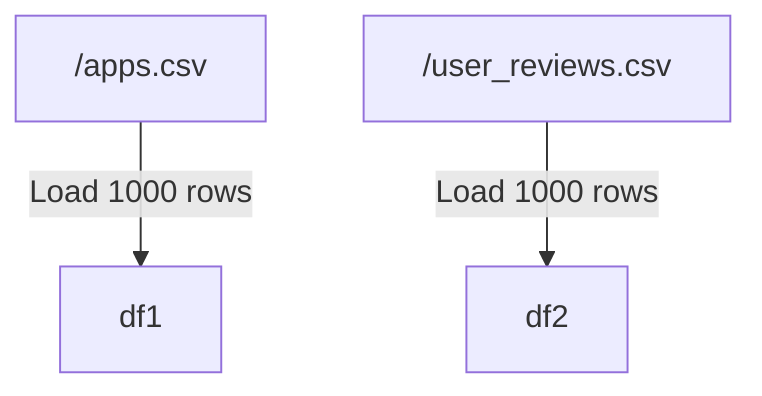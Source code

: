 flowchart TD
    A["/apps.csv"]:::source -->|Load 1000 rows| B[df1]
    C["/user_reviews.csv"]:::source -->|Load 1000 rows| D[df2]